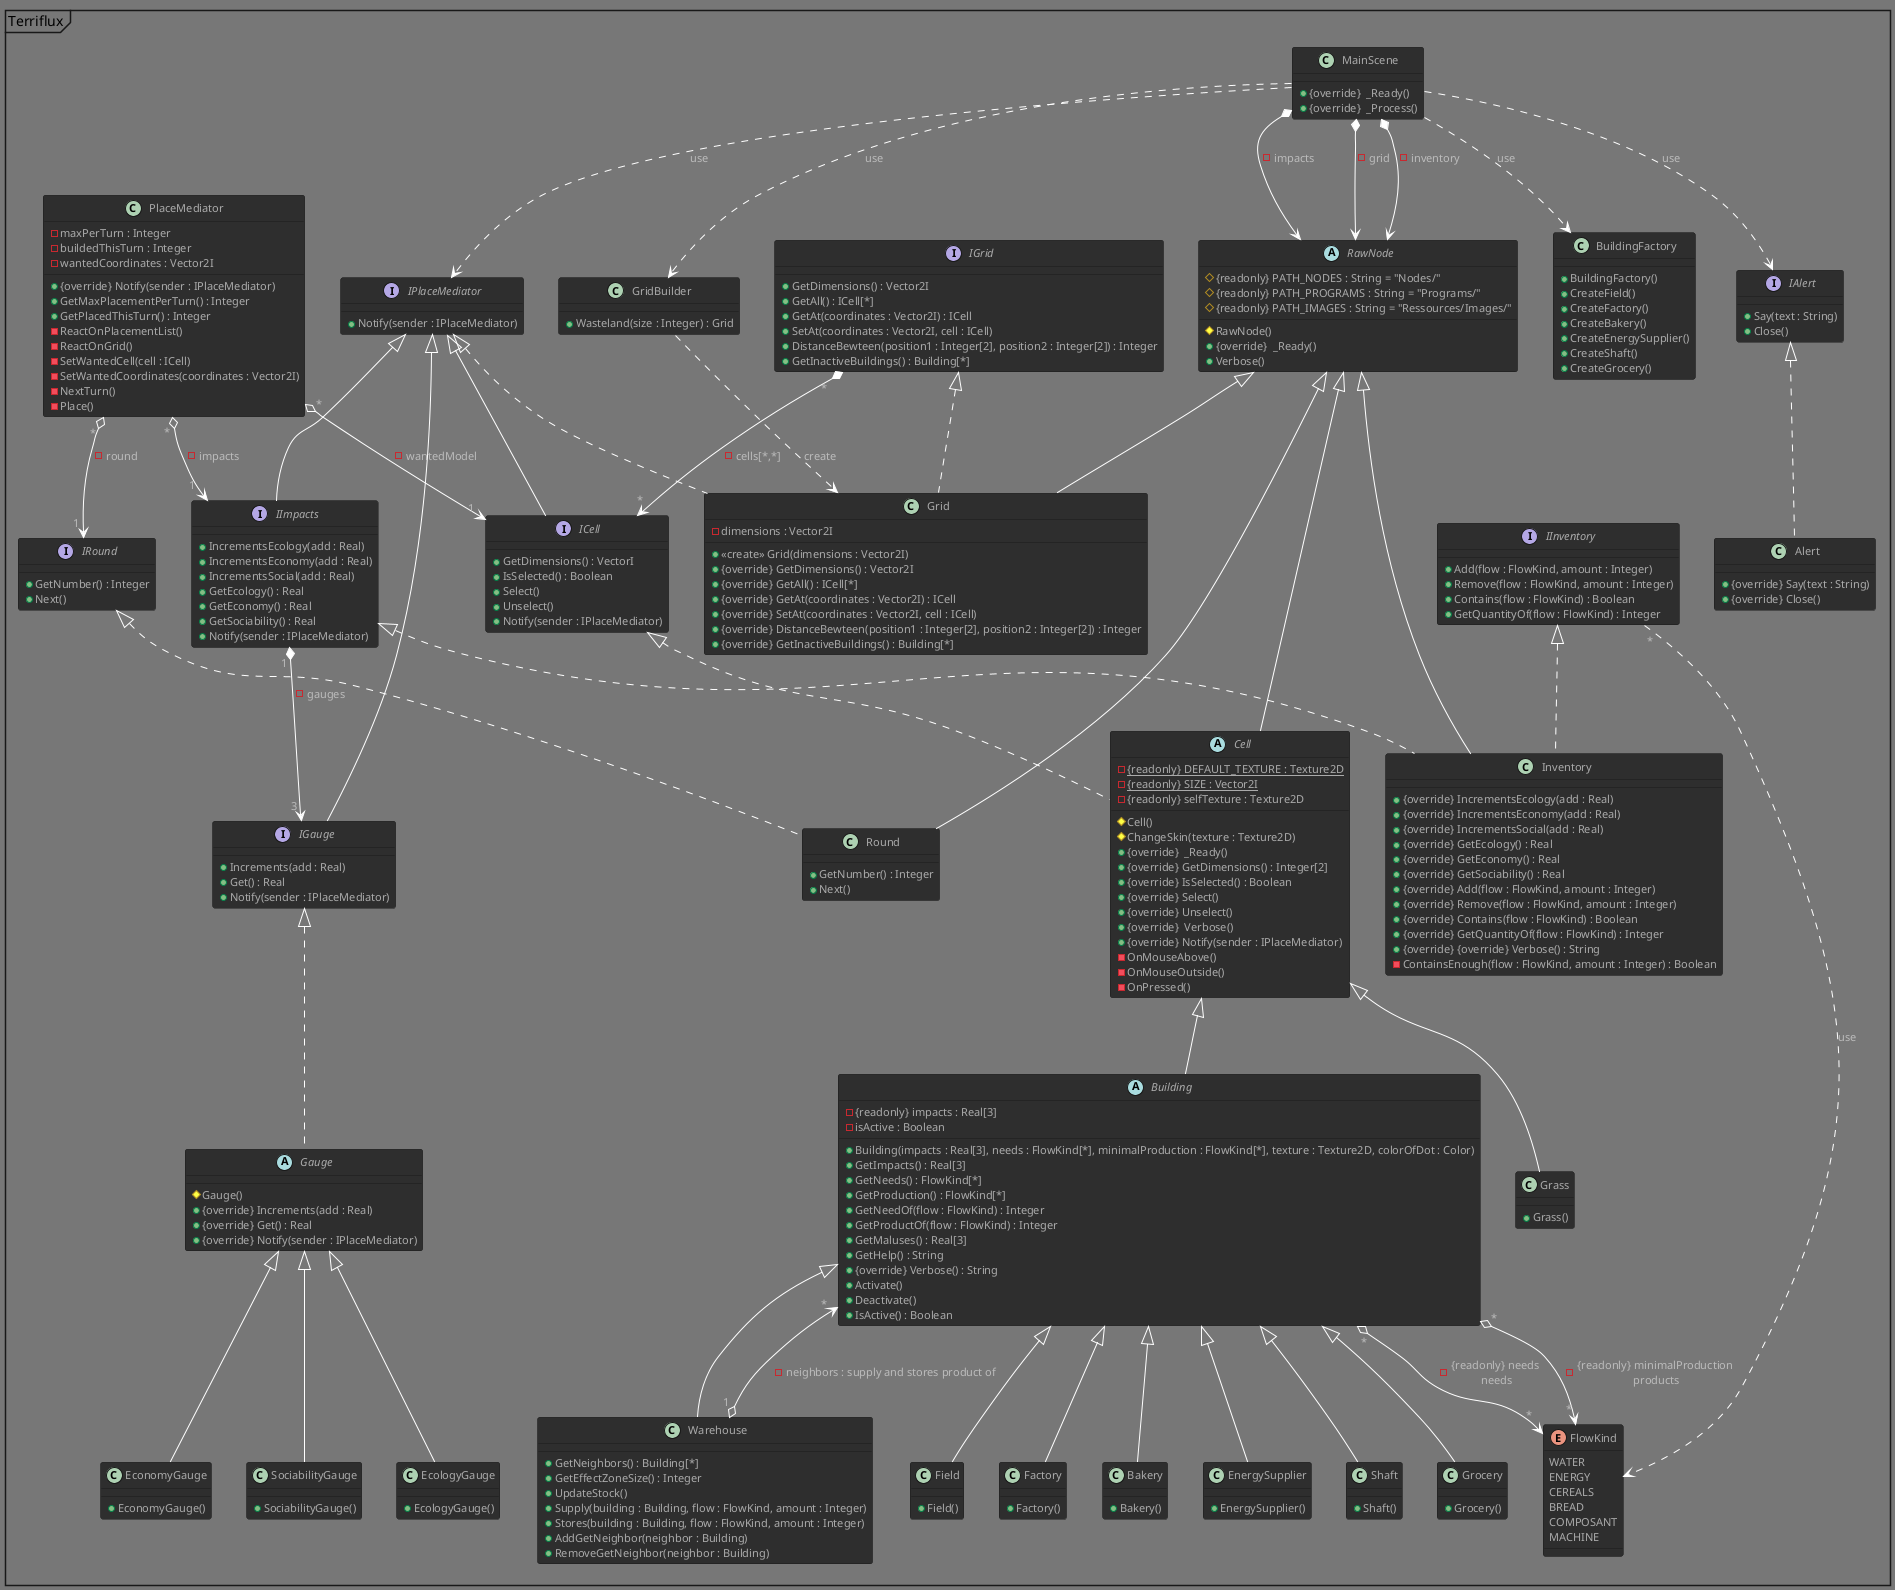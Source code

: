 @startuml Terriflux
!theme reddress-darkgreen

mainframe Terriflux

/' MAIN SCENE '/
class MainScene 
{
    + {override}  _Ready()
    + {override}  _Process()
}
MainScene *--> RawNode : - impacts
MainScene *--> RawNode : - grid
MainScene *--> RawNode : - inventory
MainScene ..> BuildingFactory : use  /' Via la PlacementList '/
MainScene ..> GridBuilder : use  
MainScene ..> IAlert : use  
MainScene ..> IPlaceMediator : use  

/' GENERAL '/
/' Any node of our own creation '/
abstract RawNode  /' extends Godot.Node2D '/
{
    # {readonly} PATH_NODES : String = "Nodes/"
    # {readonly} PATH_PROGRAMS : String = "Programs/"
    # {readonly} PATH_IMAGES : String = "Ressources/Images/"
    # RawNode() /' this.Name = this.getClass().ToString() '/ 
    + {override}  _Ready()
    + Verbose()
}

/' CELLS '/
interface ICell implements IPlaceMediator
{
    + GetDimensions() : VectorI 
    + IsSelected() : Boolean
    + Select()
    + Unselect() /' TODO - actuel ResetTexture '/
    + Notify(sender : IPlaceMediator)
}
abstract Cell extends RawNode implements ICell
{
    - {static} {readonly} DEFAULT_TEXTURE : Texture2D
    - {static} {readonly} SIZE : Vector2I 
    - {readonly} selfTexture : Texture2D
    # Cell()
    # ChangeSkin(texture : Texture2D)
    + {override}  _Ready() /' ChangeSkin() '/
    + {override} GetDimensions() : Integer[2] 
    + {override} IsSelected() : Boolean
    + {override} Select()
    + {override} Unselect() 
    + {override}  Verbose()
    + {override} Notify(sender : IPlaceMediator)
    - OnMouseAbove()
    - OnMouseOutside()
    - OnPressed()
}
class Grass extends Cell
{
    + Grass() 
}
abstract Building extends Cell
{
    - {readonly} impacts : Real[3]
    - isActive : Boolean    /' will product this turn '/
    + Building(impacts : Real[3], needs : FlowKind[*], minimalProduction : FlowKind[*], texture : Texture2D, colorOfDot : Color)
    + GetImpacts() : Real[3]
    + GetNeeds() : FlowKind[*]
    + GetProduction() : FlowKind[*]     /' minimal product '/
    + GetNeedOf(flow : FlowKind) : Integer
    + GetProductOf(flow : FlowKind) : Integer        /' minimal product '/
    + GetMaluses() : Real[3]
    + GetHelp() : String        /' info for player about impacts, needs and products'/
    + {override} Verbose() : String     
    + Activate()        /' call by Warehouse '/
    + Deactivate()      /' call by Warehouse '/
    + IsActive() : Boolean /' call by Grid '/
}
/' needs & minimalProduction = (FlowKind, Integer)[*] '/
Building" * " o--> " * "FlowKind : - {readonly} needs \n needs      
Building" * " o--> " * "FlowKind : - {readonly} minimalProduction \n products
enum FlowKind
{
    WATER
    ENERGY
    CEREALS
    BREAD
    COMPOSANT
    MACHINE
}
class Warehouse extends Building
{
    /' Recuperer tt les batiments dans sa zone d'effet '/
    + GetNeighbors() : Building[*] 
    + GetEffectZoneSize() : Integer 
    /' 
        foreach building dans sa zone d'effet :
            Supply()
            Stores() si a fourni assez de ressource precedement
    '/ 
    + UpdateStock() 
    + Supply(building : Building, flow : FlowKind, amount : Integer)
    + Stores(building : Building, flow : FlowKind, amount : Integer)
    /' Gestion des voisins '/
    + AddGetNeighbor(neighbor : Building)
    + RemoveGetNeighbor(neighbor : Building)    /' quand bat supprime de la map, on essaie de l'enlever dasn tt les entrpot '/
}
Warehouse" 1 " o--> " * "Building : - neighbors : supply and stores product of
class Field extends Building
{
    + Field()       
}
class Factory extends Building
{
    + Factory()    
}
class Bakery extends Building
{
    + Bakery()     
}
class EnergySupplier extends Building
{
    + EnergySupplier()      
}
class Shaft extends Building    
{
    + Shaft()
}
class Grocery extends Building
{
    + Grocery()         
}
class BuildingFactory
{
    + BuildingFactory()
    + CreateField()
    + CreateFactory()
    + CreateBakery()
    + CreateEnergySupplier() 
    + CreateShaft()
    + CreateGrocery()
}

/' ROUNDS '/
interface IRound
{
    + GetNumber() : Integer
    + Next()
}
class Round extends RawNode implements IRound
{
    + GetNumber() : Integer
    + Next()
}

/' GRID '/
interface IGrid
{
    + GetDimensions() : Vector2I
    + GetAll() : ICell[*]       /' (ICell, Vector2I)[*] '/
    + GetAt(coordinates : Vector2I) : ICell
    + SetAt(coordinates : Vector2I, cell : ICell)
    + DistanceBewteen(position1 : Integer[2], position2 : Integer[2]) : Integer
    + GetInactiveBuildings() : Building[*]        /' batiments qui ne peuvent produire '/
}
IGrid" * " *--> " * "ICell : - cells[*,*] 
interface IPlaceMediator
{
    + Notify(sender : IPlaceMediator)
}
/' gere uniquement le placement de cellule (et donc batiments) 
et les operations qui le precedent/suivent (choix du type, des coordonnees, etc) '/
class PlaceMediator  
{
    - maxPerTurn : Integer
    - buildedThisTurn : Integer
    - wantedCoordinates : Vector2I
    + {override} Notify(sender : IPlaceMediator)
    + GetMaxPlacementPerTurn() : Integer
    + GetPlacedThisTurn() : Integer
    - ReactOnPlacementList()
    - ReactOnGrid()
    - SetWantedCell(cell : ICell)
    - SetWantedCoordinates(coordinates : Vector2I)
    - NextTurn()
    /' 
        Confirm the placement - old StartPlacement() 
        Si c'est un bat : l'ajout à l'entrepot le plus proche s'il est dans sa zone
        Si c'est un entrepot : recherche des bats dans sa zone et ajout  
    '/
    - Place()  
}
PlaceMediator" * " o--> " 1 "ICell : - wantedModel 
PlaceMediator" * " o--> " 1 "IImpacts : - impacts 
PlaceMediator" * " o--> " 1 "IRound : - round 
class Grid extends RawNode implements IGrid, IPlaceMediator
{
    - dimensions : Vector2I
    + <<create>> Grid(dimensions : Vector2I)
    + {override} GetDimensions() : Vector2I
    + {override} GetAll() : ICell[*]       /' (ICell, Vector2I)[*] '/
    + {override} GetAt(coordinates : Vector2I) : ICell
    + {override} SetAt(coordinates : Vector2I, cell : ICell)
    + {override} DistanceBewteen(position1 : Integer[2], position2 : Integer[2]) : Integer
    + {override} GetInactiveBuildings() : Building[*]        /' batiments qui ne peuvent produire '/   
}
class GridBuilder
{
    /' Creer une grille remplie d'herbe / terrains constructibles (terrain par defaut du jeu) '/
    + Wasteland(size : Integer) : Grid
}
GridBuilder ..> Grid : create

/' INVENTORY & IMPACTS '/
interface IGauge implements IPlaceMediator
{
    + Increments(add : Real)
    + Get() : Real
    + Notify(sender : IPlaceMediator)
}
abstract Gauge implements IGauge
{
    # Gauge()
    + {override} Increments(add : Real)
    + {override} Get() : Real
    + {override} Notify(sender : IPlaceMediator)
}
class EcologyGauge extends Gauge
{
    + EcologyGauge()
}
class EconomyGauge extends Gauge
{
    + EconomyGauge()
}
class SociabilityGauge extends Gauge
{
    + SociabilityGauge()
}
interface IImpacts implements IPlaceMediator
{
    + IncrementsEcology(add : Real)
    + IncrementsEconomy(add : Real)
    + IncrementsSocial(add : Real)
    + GetEcology() : Real
    + GetEconomy() : Real
    + GetSociability() : Real
    + Notify(sender : IPlaceMediator)
}
IImpacts" 1 " *--> " 3 "IGauge : - gauges
interface IInventory 
{
    + Add(flow : FlowKind, amount : Integer)
    + Remove(flow : FlowKind, amount : Integer)
    + Contains(flow : FlowKind) : Boolean
    + GetQuantityOf(flow : FlowKind) : Integer
}
IInventory" * " ..> FlowKind : use
class Inventory extends RawNode implements IImpacts, IInventory /' ancien node Impact avec acces inventaire ET jauges, mais renommé '/
{   
    + {override} IncrementsEcology(add : Real)
    + {override} IncrementsEconomy(add : Real)
    + {override} IncrementsSocial(add : Real)
    + {override} GetEcology() : Real
    + {override} GetEconomy() : Real
    + {override} GetSociability() : Real
    + {override} Add(flow : FlowKind, amount : Integer)
    + {override} Remove(flow : FlowKind, amount : Integer)
    + {override} Contains(flow : FlowKind) : Boolean
    + {override} GetQuantityOf(flow : FlowKind) : Integer
    + {override} {override} Verbose() : String
    - ContainsEnough(flow : FlowKind, amount : Integer) : Boolean
}

/' MESSAGE to user '/
interface IAlert
{
    + Say(text : String)
    + Close()
}
class Alert implements IAlert
{
    + {override} Say(text : String)
    + {override} Close()
}

@enduml